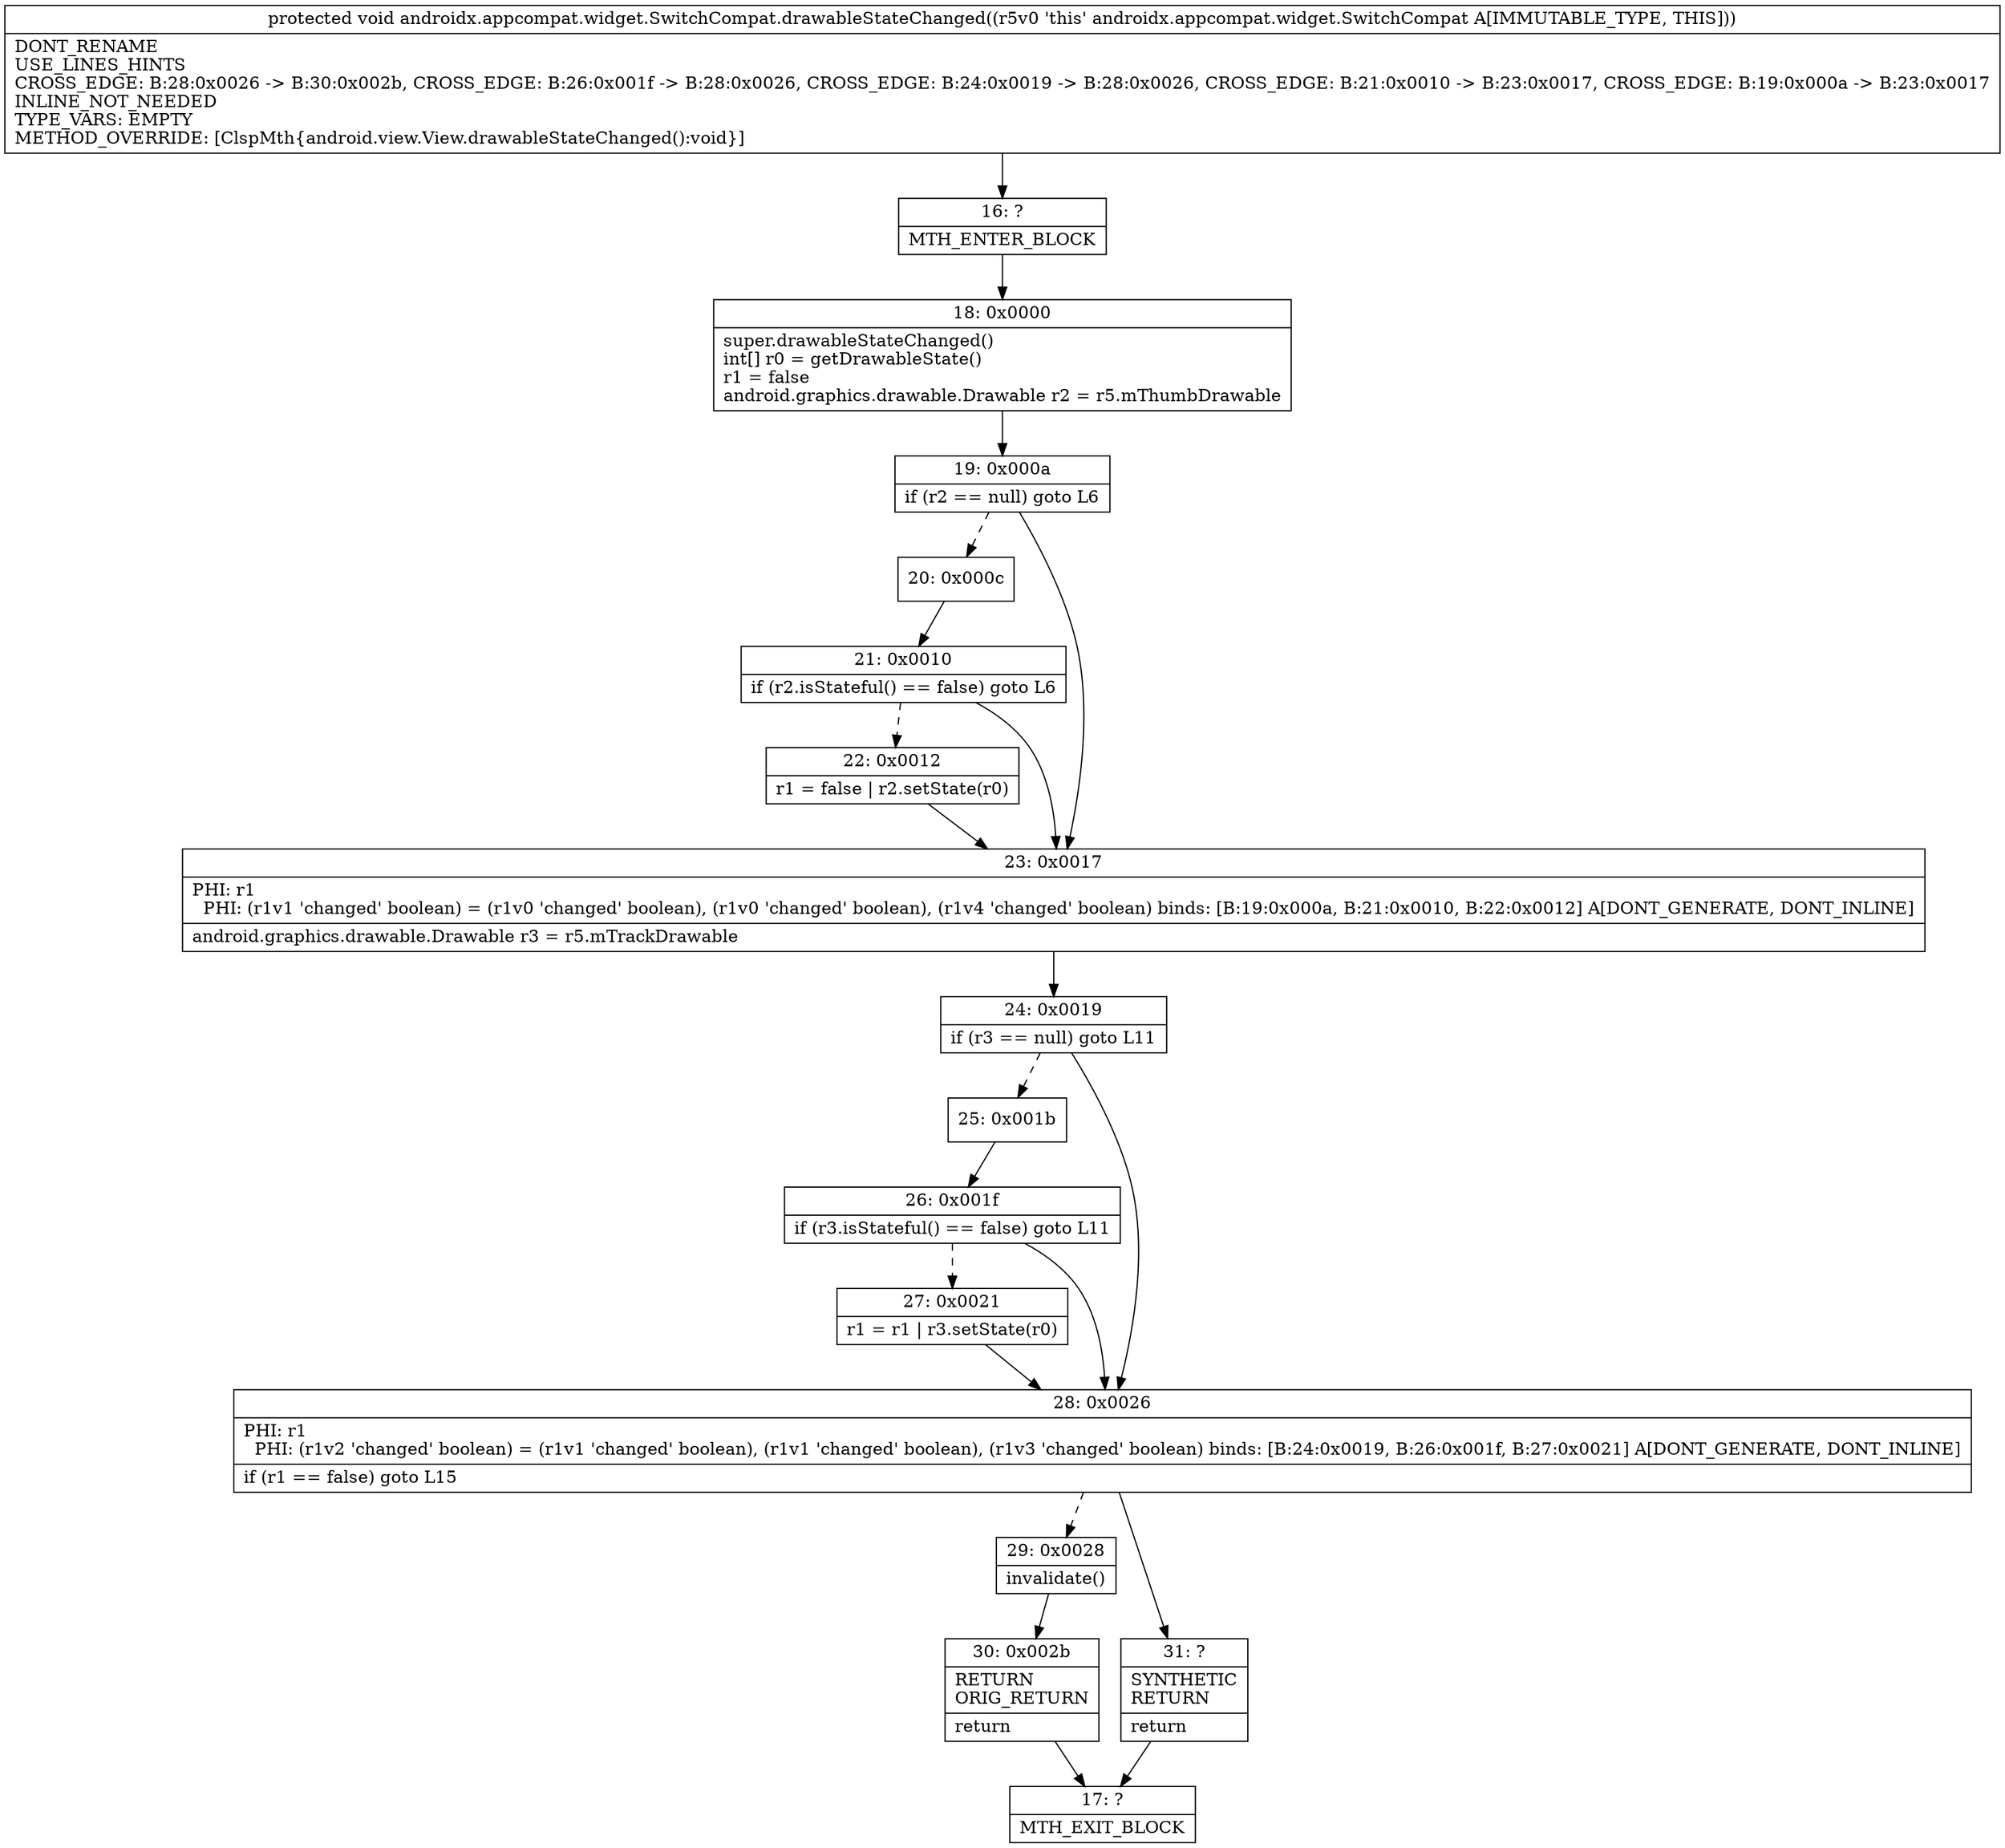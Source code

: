 digraph "CFG forandroidx.appcompat.widget.SwitchCompat.drawableStateChanged()V" {
Node_16 [shape=record,label="{16\:\ ?|MTH_ENTER_BLOCK\l}"];
Node_18 [shape=record,label="{18\:\ 0x0000|super.drawableStateChanged()\lint[] r0 = getDrawableState()\lr1 = false\landroid.graphics.drawable.Drawable r2 = r5.mThumbDrawable\l}"];
Node_19 [shape=record,label="{19\:\ 0x000a|if (r2 == null) goto L6\l}"];
Node_20 [shape=record,label="{20\:\ 0x000c}"];
Node_21 [shape=record,label="{21\:\ 0x0010|if (r2.isStateful() == false) goto L6\l}"];
Node_22 [shape=record,label="{22\:\ 0x0012|r1 = false \| r2.setState(r0)\l}"];
Node_23 [shape=record,label="{23\:\ 0x0017|PHI: r1 \l  PHI: (r1v1 'changed' boolean) = (r1v0 'changed' boolean), (r1v0 'changed' boolean), (r1v4 'changed' boolean) binds: [B:19:0x000a, B:21:0x0010, B:22:0x0012] A[DONT_GENERATE, DONT_INLINE]\l|android.graphics.drawable.Drawable r3 = r5.mTrackDrawable\l}"];
Node_24 [shape=record,label="{24\:\ 0x0019|if (r3 == null) goto L11\l}"];
Node_25 [shape=record,label="{25\:\ 0x001b}"];
Node_26 [shape=record,label="{26\:\ 0x001f|if (r3.isStateful() == false) goto L11\l}"];
Node_27 [shape=record,label="{27\:\ 0x0021|r1 = r1 \| r3.setState(r0)\l}"];
Node_28 [shape=record,label="{28\:\ 0x0026|PHI: r1 \l  PHI: (r1v2 'changed' boolean) = (r1v1 'changed' boolean), (r1v1 'changed' boolean), (r1v3 'changed' boolean) binds: [B:24:0x0019, B:26:0x001f, B:27:0x0021] A[DONT_GENERATE, DONT_INLINE]\l|if (r1 == false) goto L15\l}"];
Node_29 [shape=record,label="{29\:\ 0x0028|invalidate()\l}"];
Node_30 [shape=record,label="{30\:\ 0x002b|RETURN\lORIG_RETURN\l|return\l}"];
Node_17 [shape=record,label="{17\:\ ?|MTH_EXIT_BLOCK\l}"];
Node_31 [shape=record,label="{31\:\ ?|SYNTHETIC\lRETURN\l|return\l}"];
MethodNode[shape=record,label="{protected void androidx.appcompat.widget.SwitchCompat.drawableStateChanged((r5v0 'this' androidx.appcompat.widget.SwitchCompat A[IMMUTABLE_TYPE, THIS]))  | DONT_RENAME\lUSE_LINES_HINTS\lCROSS_EDGE: B:28:0x0026 \-\> B:30:0x002b, CROSS_EDGE: B:26:0x001f \-\> B:28:0x0026, CROSS_EDGE: B:24:0x0019 \-\> B:28:0x0026, CROSS_EDGE: B:21:0x0010 \-\> B:23:0x0017, CROSS_EDGE: B:19:0x000a \-\> B:23:0x0017\lINLINE_NOT_NEEDED\lTYPE_VARS: EMPTY\lMETHOD_OVERRIDE: [ClspMth\{android.view.View.drawableStateChanged():void\}]\l}"];
MethodNode -> Node_16;Node_16 -> Node_18;
Node_18 -> Node_19;
Node_19 -> Node_20[style=dashed];
Node_19 -> Node_23;
Node_20 -> Node_21;
Node_21 -> Node_22[style=dashed];
Node_21 -> Node_23;
Node_22 -> Node_23;
Node_23 -> Node_24;
Node_24 -> Node_25[style=dashed];
Node_24 -> Node_28;
Node_25 -> Node_26;
Node_26 -> Node_27[style=dashed];
Node_26 -> Node_28;
Node_27 -> Node_28;
Node_28 -> Node_29[style=dashed];
Node_28 -> Node_31;
Node_29 -> Node_30;
Node_30 -> Node_17;
Node_31 -> Node_17;
}

